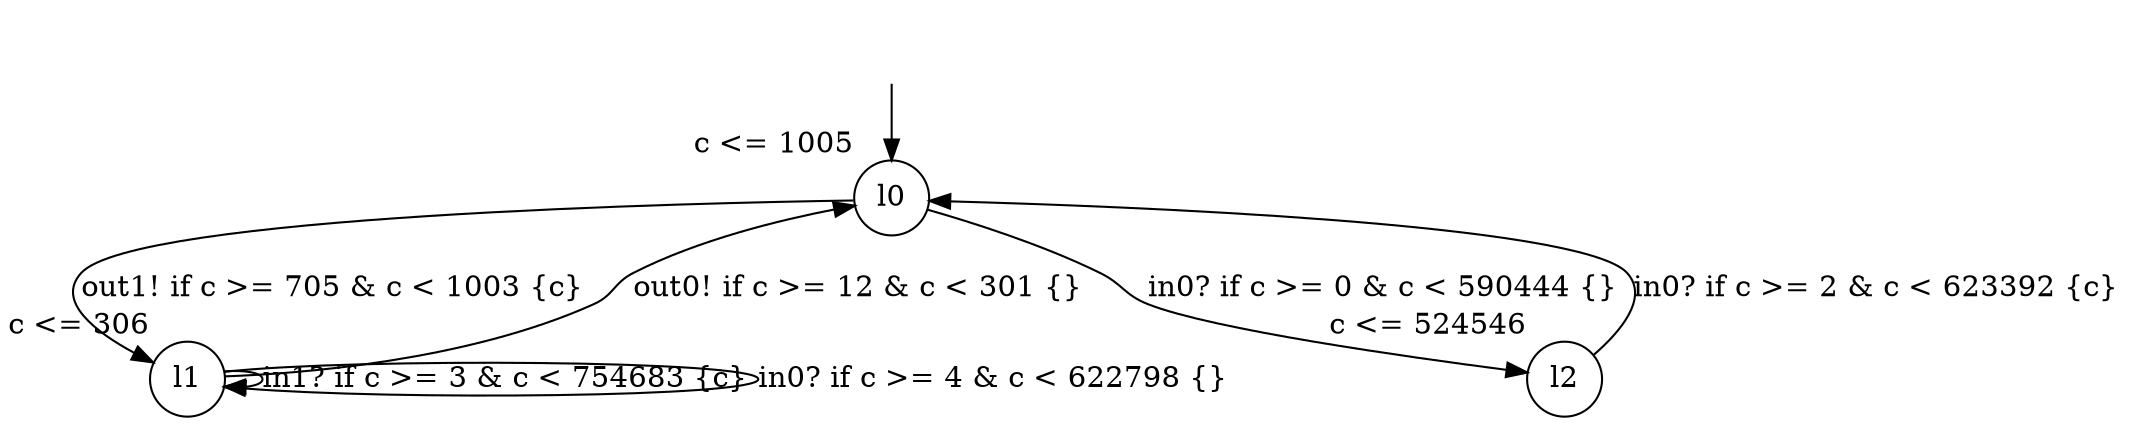 digraph g {
__start0 [label="" shape="none"];
l0 [shape="circle" margin=0 label="l0", xlabel="c <= 1005"];
l1 [shape="circle" margin=0 label="l1", xlabel="c <= 306"];
l2 [shape="circle" margin=0 label="l2", xlabel="c <= 524546"];
l0 -> l1 [label="out1! if c >= 705 & c < 1003 {c} "];
l0 -> l2 [label="in0? if c >= 0 & c < 590444 {} "];
l1 -> l1 [label="in1? if c >= 3 & c < 754683 {c} "];
l1 -> l0 [label="out0! if c >= 12 & c < 301 {} "];
l1 -> l1 [label="in0? if c >= 4 & c < 622798 {} "];
l2 -> l0 [label="in0? if c >= 2 & c < 623392 {c} "];
__start0 -> l0;
}
